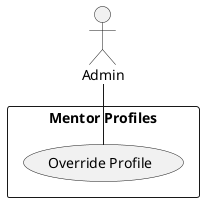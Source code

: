@startuml OverrideProfile
actor :Admin:
rectangle "Mentor Profiles" {
  (Override Profile) as OverProf
}
Admin -- OverProf
@enduml

/'
# Participating Actors

- Admin

# Preconditions

- The Admin is authenticated

# Flow of Events

1. Admin Clicks a Mentors Profile
2. Admin clicks Override Profile
3. Admin Makes Changes to Mentors Profile
4. Admin Saves Changes and Changes are written serverside
5. Menu closed Mentor Profile Page refreshed and returned to with updated changes

# Alternative Flow of Events


4a. Admin Exits without saving local changes discarded
5a. Menu Closed and returned to Mentor Profile

# Quality Requirements

Easy to edit interface, Ensure it is clear that this is not request changes and will write to the profile, shows changes after written

